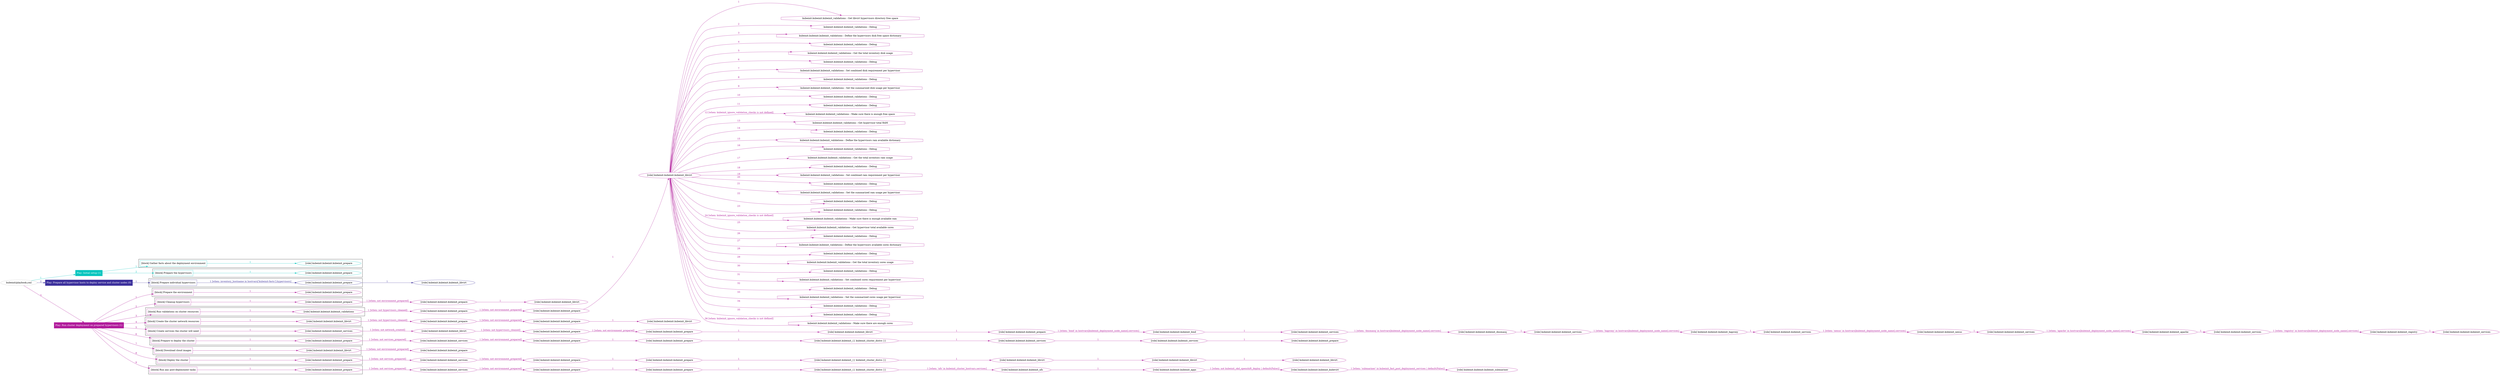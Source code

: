 digraph {
	graph [concentrate=true ordering=in rankdir=LR ratio=fill]
	edge [esep=5 sep=10]
	"kubeinit/playbook.yml" [id=root_node style=dotted]
	play_06c020f3 [label="Play: Initial setup (1)" color="#07c5be" fontcolor="#ffffff" id=play_06c020f3 shape=box style=filled tooltip=localhost]
	"kubeinit/playbook.yml" -> play_06c020f3 [label="1 " color="#07c5be" fontcolor="#07c5be" id=edge_90b6ebd0 labeltooltip="1 " tooltip="1 "]
	subgraph "kubeinit.kubeinit.kubeinit_prepare" {
		role_04732697 [label="[role] kubeinit.kubeinit.kubeinit_prepare" color="#07c5be" id=role_04732697 tooltip="kubeinit.kubeinit.kubeinit_prepare"]
	}
	subgraph "kubeinit.kubeinit.kubeinit_prepare" {
		role_950db029 [label="[role] kubeinit.kubeinit.kubeinit_prepare" color="#07c5be" id=role_950db029 tooltip="kubeinit.kubeinit.kubeinit_prepare"]
	}
	subgraph "Play: Initial setup (1)" {
		play_06c020f3 -> block_7b9c7d94 [label=1 color="#07c5be" fontcolor="#07c5be" id=edge_31d9b16e labeltooltip=1 tooltip=1]
		subgraph cluster_block_7b9c7d94 {
			block_7b9c7d94 [label="[block] Gather facts about the deployment environment" color="#07c5be" id=block_7b9c7d94 labeltooltip="Gather facts about the deployment environment" shape=box tooltip="Gather facts about the deployment environment"]
			block_7b9c7d94 -> role_04732697 [label="1 " color="#07c5be" fontcolor="#07c5be" id=edge_b721f8cb labeltooltip="1 " tooltip="1 "]
		}
		play_06c020f3 -> block_990b89b1 [label=2 color="#07c5be" fontcolor="#07c5be" id=edge_e6e10126 labeltooltip=2 tooltip=2]
		subgraph cluster_block_990b89b1 {
			block_990b89b1 [label="[block] Prepare the hypervisors" color="#07c5be" id=block_990b89b1 labeltooltip="Prepare the hypervisors" shape=box tooltip="Prepare the hypervisors"]
			block_990b89b1 -> role_950db029 [label="1 " color="#07c5be" fontcolor="#07c5be" id=edge_4092007f labeltooltip="1 " tooltip="1 "]
		}
	}
	play_a00afaee [label="Play: Prepare all hypervisor hosts to deploy service and cluster nodes (0)" color="#3c309c" fontcolor="#ffffff" id=play_a00afaee shape=box style=filled tooltip="Play: Prepare all hypervisor hosts to deploy service and cluster nodes (0)"]
	"kubeinit/playbook.yml" -> play_a00afaee [label="2 " color="#3c309c" fontcolor="#3c309c" id=edge_e537ea55 labeltooltip="2 " tooltip="2 "]
	subgraph "kubeinit.kubeinit.kubeinit_libvirt" {
		role_ece82ce7 [label="[role] kubeinit.kubeinit.kubeinit_libvirt" color="#3c309c" id=role_ece82ce7 tooltip="kubeinit.kubeinit.kubeinit_libvirt"]
	}
	subgraph "kubeinit.kubeinit.kubeinit_prepare" {
		role_9fdad8ab [label="[role] kubeinit.kubeinit.kubeinit_prepare" color="#3c309c" id=role_9fdad8ab tooltip="kubeinit.kubeinit.kubeinit_prepare"]
		role_9fdad8ab -> role_ece82ce7 [label="1 " color="#3c309c" fontcolor="#3c309c" id=edge_a54fef7e labeltooltip="1 " tooltip="1 "]
	}
	subgraph "Play: Prepare all hypervisor hosts to deploy service and cluster nodes (0)" {
		play_a00afaee -> block_aae5514d [label=1 color="#3c309c" fontcolor="#3c309c" id=edge_5e631363 labeltooltip=1 tooltip=1]
		subgraph cluster_block_aae5514d {
			block_aae5514d [label="[block] Prepare individual hypervisors" color="#3c309c" id=block_aae5514d labeltooltip="Prepare individual hypervisors" shape=box tooltip="Prepare individual hypervisors"]
			block_aae5514d -> role_9fdad8ab [label="1 [when: inventory_hostname in hostvars['kubeinit-facts'].hypervisors]" color="#3c309c" fontcolor="#3c309c" id=edge_e7f8ed8d labeltooltip="1 [when: inventory_hostname in hostvars['kubeinit-facts'].hypervisors]" tooltip="1 [when: inventory_hostname in hostvars['kubeinit-facts'].hypervisors]"]
		}
	}
	play_139ae1c4 [label="Play: Run cluster deployment on prepared hypervisors (1)" color="#b11b9b" fontcolor="#ffffff" id=play_139ae1c4 shape=box style=filled tooltip=localhost]
	"kubeinit/playbook.yml" -> play_139ae1c4 [label="3 " color="#b11b9b" fontcolor="#b11b9b" id=edge_bd31ec71 labeltooltip="3 " tooltip="3 "]
	subgraph "kubeinit.kubeinit.kubeinit_prepare" {
		role_7b2d2a4a [label="[role] kubeinit.kubeinit.kubeinit_prepare" color="#b11b9b" id=role_7b2d2a4a tooltip="kubeinit.kubeinit.kubeinit_prepare"]
	}
	subgraph "kubeinit.kubeinit.kubeinit_libvirt" {
		role_04319ea6 [label="[role] kubeinit.kubeinit.kubeinit_libvirt" color="#b11b9b" id=role_04319ea6 tooltip="kubeinit.kubeinit.kubeinit_libvirt"]
	}
	subgraph "kubeinit.kubeinit.kubeinit_prepare" {
		role_e0076cd0 [label="[role] kubeinit.kubeinit.kubeinit_prepare" color="#b11b9b" id=role_e0076cd0 tooltip="kubeinit.kubeinit.kubeinit_prepare"]
		role_e0076cd0 -> role_04319ea6 [label="1 " color="#b11b9b" fontcolor="#b11b9b" id=edge_7dbac451 labeltooltip="1 " tooltip="1 "]
	}
	subgraph "kubeinit.kubeinit.kubeinit_prepare" {
		role_f9084184 [label="[role] kubeinit.kubeinit.kubeinit_prepare" color="#b11b9b" id=role_f9084184 tooltip="kubeinit.kubeinit.kubeinit_prepare"]
		role_f9084184 -> role_e0076cd0 [label="1 [when: not environment_prepared]" color="#b11b9b" fontcolor="#b11b9b" id=edge_60c90df3 labeltooltip="1 [when: not environment_prepared]" tooltip="1 [when: not environment_prepared]"]
	}
	subgraph "kubeinit.kubeinit.kubeinit_libvirt" {
		role_b9daeb55 [label="[role] kubeinit.kubeinit.kubeinit_libvirt" color="#b11b9b" id=role_b9daeb55 tooltip="kubeinit.kubeinit.kubeinit_libvirt"]
		task_0f9d2d3e [label="kubeinit.kubeinit.kubeinit_validations : Get libvirt hypervisors directory free space" color="#b11b9b" id=task_0f9d2d3e shape=octagon tooltip="kubeinit.kubeinit.kubeinit_validations : Get libvirt hypervisors directory free space"]
		role_b9daeb55 -> task_0f9d2d3e [label="1 " color="#b11b9b" fontcolor="#b11b9b" id=edge_cfc1e960 labeltooltip="1 " tooltip="1 "]
		task_14a449fb [label="kubeinit.kubeinit.kubeinit_validations : Debug" color="#b11b9b" id=task_14a449fb shape=octagon tooltip="kubeinit.kubeinit.kubeinit_validations : Debug"]
		role_b9daeb55 -> task_14a449fb [label="2 " color="#b11b9b" fontcolor="#b11b9b" id=edge_fa3fb085 labeltooltip="2 " tooltip="2 "]
		task_9303a02a [label="kubeinit.kubeinit.kubeinit_validations : Define the hypervisors disk free space dictionary" color="#b11b9b" id=task_9303a02a shape=octagon tooltip="kubeinit.kubeinit.kubeinit_validations : Define the hypervisors disk free space dictionary"]
		role_b9daeb55 -> task_9303a02a [label="3 " color="#b11b9b" fontcolor="#b11b9b" id=edge_95d93908 labeltooltip="3 " tooltip="3 "]
		task_45a9a91d [label="kubeinit.kubeinit.kubeinit_validations : Debug" color="#b11b9b" id=task_45a9a91d shape=octagon tooltip="kubeinit.kubeinit.kubeinit_validations : Debug"]
		role_b9daeb55 -> task_45a9a91d [label="4 " color="#b11b9b" fontcolor="#b11b9b" id=edge_35178fbc labeltooltip="4 " tooltip="4 "]
		task_c595e7a8 [label="kubeinit.kubeinit.kubeinit_validations : Get the total inventory disk usage" color="#b11b9b" id=task_c595e7a8 shape=octagon tooltip="kubeinit.kubeinit.kubeinit_validations : Get the total inventory disk usage"]
		role_b9daeb55 -> task_c595e7a8 [label="5 " color="#b11b9b" fontcolor="#b11b9b" id=edge_cee23f89 labeltooltip="5 " tooltip="5 "]
		task_47b9ac6a [label="kubeinit.kubeinit.kubeinit_validations : Debug" color="#b11b9b" id=task_47b9ac6a shape=octagon tooltip="kubeinit.kubeinit.kubeinit_validations : Debug"]
		role_b9daeb55 -> task_47b9ac6a [label="6 " color="#b11b9b" fontcolor="#b11b9b" id=edge_419c5aa3 labeltooltip="6 " tooltip="6 "]
		task_fa708999 [label="kubeinit.kubeinit.kubeinit_validations : Set combined disk requirement per hypervisor" color="#b11b9b" id=task_fa708999 shape=octagon tooltip="kubeinit.kubeinit.kubeinit_validations : Set combined disk requirement per hypervisor"]
		role_b9daeb55 -> task_fa708999 [label="7 " color="#b11b9b" fontcolor="#b11b9b" id=edge_034e407b labeltooltip="7 " tooltip="7 "]
		task_c4007af9 [label="kubeinit.kubeinit.kubeinit_validations : Debug" color="#b11b9b" id=task_c4007af9 shape=octagon tooltip="kubeinit.kubeinit.kubeinit_validations : Debug"]
		role_b9daeb55 -> task_c4007af9 [label="8 " color="#b11b9b" fontcolor="#b11b9b" id=edge_b463f296 labeltooltip="8 " tooltip="8 "]
		task_420f182c [label="kubeinit.kubeinit.kubeinit_validations : Set the summarized disk usage per hypervisor" color="#b11b9b" id=task_420f182c shape=octagon tooltip="kubeinit.kubeinit.kubeinit_validations : Set the summarized disk usage per hypervisor"]
		role_b9daeb55 -> task_420f182c [label="9 " color="#b11b9b" fontcolor="#b11b9b" id=edge_898b1507 labeltooltip="9 " tooltip="9 "]
		task_5dd26e1b [label="kubeinit.kubeinit.kubeinit_validations : Debug" color="#b11b9b" id=task_5dd26e1b shape=octagon tooltip="kubeinit.kubeinit.kubeinit_validations : Debug"]
		role_b9daeb55 -> task_5dd26e1b [label="10 " color="#b11b9b" fontcolor="#b11b9b" id=edge_c3ac50d7 labeltooltip="10 " tooltip="10 "]
		task_e556afe9 [label="kubeinit.kubeinit.kubeinit_validations : Debug" color="#b11b9b" id=task_e556afe9 shape=octagon tooltip="kubeinit.kubeinit.kubeinit_validations : Debug"]
		role_b9daeb55 -> task_e556afe9 [label="11 " color="#b11b9b" fontcolor="#b11b9b" id=edge_337c8ef9 labeltooltip="11 " tooltip="11 "]
		task_a1f006d6 [label="kubeinit.kubeinit.kubeinit_validations : Make sure there is enough free space" color="#b11b9b" id=task_a1f006d6 shape=octagon tooltip="kubeinit.kubeinit.kubeinit_validations : Make sure there is enough free space"]
		role_b9daeb55 -> task_a1f006d6 [label="12 [when: kubeinit_ignore_validation_checks is not defined]" color="#b11b9b" fontcolor="#b11b9b" id=edge_119f7e8f labeltooltip="12 [when: kubeinit_ignore_validation_checks is not defined]" tooltip="12 [when: kubeinit_ignore_validation_checks is not defined]"]
		task_892abba4 [label="kubeinit.kubeinit.kubeinit_validations : Get hypervisor total RAM" color="#b11b9b" id=task_892abba4 shape=octagon tooltip="kubeinit.kubeinit.kubeinit_validations : Get hypervisor total RAM"]
		role_b9daeb55 -> task_892abba4 [label="13 " color="#b11b9b" fontcolor="#b11b9b" id=edge_747cd5b5 labeltooltip="13 " tooltip="13 "]
		task_7f2dd6b8 [label="kubeinit.kubeinit.kubeinit_validations : Debug" color="#b11b9b" id=task_7f2dd6b8 shape=octagon tooltip="kubeinit.kubeinit.kubeinit_validations : Debug"]
		role_b9daeb55 -> task_7f2dd6b8 [label="14 " color="#b11b9b" fontcolor="#b11b9b" id=edge_536fe709 labeltooltip="14 " tooltip="14 "]
		task_179d1c53 [label="kubeinit.kubeinit.kubeinit_validations : Define the hypervisors ram available dictionary" color="#b11b9b" id=task_179d1c53 shape=octagon tooltip="kubeinit.kubeinit.kubeinit_validations : Define the hypervisors ram available dictionary"]
		role_b9daeb55 -> task_179d1c53 [label="15 " color="#b11b9b" fontcolor="#b11b9b" id=edge_8247e11b labeltooltip="15 " tooltip="15 "]
		task_153143bf [label="kubeinit.kubeinit.kubeinit_validations : Debug" color="#b11b9b" id=task_153143bf shape=octagon tooltip="kubeinit.kubeinit.kubeinit_validations : Debug"]
		role_b9daeb55 -> task_153143bf [label="16 " color="#b11b9b" fontcolor="#b11b9b" id=edge_7b53871d labeltooltip="16 " tooltip="16 "]
		task_2ea3f1c0 [label="kubeinit.kubeinit.kubeinit_validations : Get the total inventory ram usage" color="#b11b9b" id=task_2ea3f1c0 shape=octagon tooltip="kubeinit.kubeinit.kubeinit_validations : Get the total inventory ram usage"]
		role_b9daeb55 -> task_2ea3f1c0 [label="17 " color="#b11b9b" fontcolor="#b11b9b" id=edge_6c12b602 labeltooltip="17 " tooltip="17 "]
		task_606b5a71 [label="kubeinit.kubeinit.kubeinit_validations : Debug" color="#b11b9b" id=task_606b5a71 shape=octagon tooltip="kubeinit.kubeinit.kubeinit_validations : Debug"]
		role_b9daeb55 -> task_606b5a71 [label="18 " color="#b11b9b" fontcolor="#b11b9b" id=edge_28a8c87b labeltooltip="18 " tooltip="18 "]
		task_b5d4c0b7 [label="kubeinit.kubeinit.kubeinit_validations : Set combined ram requirement per hypervisor" color="#b11b9b" id=task_b5d4c0b7 shape=octagon tooltip="kubeinit.kubeinit.kubeinit_validations : Set combined ram requirement per hypervisor"]
		role_b9daeb55 -> task_b5d4c0b7 [label="19 " color="#b11b9b" fontcolor="#b11b9b" id=edge_04592e80 labeltooltip="19 " tooltip="19 "]
		task_0f3575a9 [label="kubeinit.kubeinit.kubeinit_validations : Debug" color="#b11b9b" id=task_0f3575a9 shape=octagon tooltip="kubeinit.kubeinit.kubeinit_validations : Debug"]
		role_b9daeb55 -> task_0f3575a9 [label="20 " color="#b11b9b" fontcolor="#b11b9b" id=edge_8f52e0ac labeltooltip="20 " tooltip="20 "]
		task_50a80820 [label="kubeinit.kubeinit.kubeinit_validations : Set the summarized ram usage per hypervisor" color="#b11b9b" id=task_50a80820 shape=octagon tooltip="kubeinit.kubeinit.kubeinit_validations : Set the summarized ram usage per hypervisor"]
		role_b9daeb55 -> task_50a80820 [label="21 " color="#b11b9b" fontcolor="#b11b9b" id=edge_f860dbcb labeltooltip="21 " tooltip="21 "]
		task_20729c8f [label="kubeinit.kubeinit.kubeinit_validations : Debug" color="#b11b9b" id=task_20729c8f shape=octagon tooltip="kubeinit.kubeinit.kubeinit_validations : Debug"]
		role_b9daeb55 -> task_20729c8f [label="22 " color="#b11b9b" fontcolor="#b11b9b" id=edge_c28a1d5c labeltooltip="22 " tooltip="22 "]
		task_36386bc8 [label="kubeinit.kubeinit.kubeinit_validations : Debug" color="#b11b9b" id=task_36386bc8 shape=octagon tooltip="kubeinit.kubeinit.kubeinit_validations : Debug"]
		role_b9daeb55 -> task_36386bc8 [label="23 " color="#b11b9b" fontcolor="#b11b9b" id=edge_11acb63f labeltooltip="23 " tooltip="23 "]
		task_24b963de [label="kubeinit.kubeinit.kubeinit_validations : Make sure there is enough available ram" color="#b11b9b" id=task_24b963de shape=octagon tooltip="kubeinit.kubeinit.kubeinit_validations : Make sure there is enough available ram"]
		role_b9daeb55 -> task_24b963de [label="24 [when: kubeinit_ignore_validation_checks is not defined]" color="#b11b9b" fontcolor="#b11b9b" id=edge_4ded9d8a labeltooltip="24 [when: kubeinit_ignore_validation_checks is not defined]" tooltip="24 [when: kubeinit_ignore_validation_checks is not defined]"]
		task_323154e0 [label="kubeinit.kubeinit.kubeinit_validations : Get hypervisor total available cores" color="#b11b9b" id=task_323154e0 shape=octagon tooltip="kubeinit.kubeinit.kubeinit_validations : Get hypervisor total available cores"]
		role_b9daeb55 -> task_323154e0 [label="25 " color="#b11b9b" fontcolor="#b11b9b" id=edge_020d1dc7 labeltooltip="25 " tooltip="25 "]
		task_db817f23 [label="kubeinit.kubeinit.kubeinit_validations : Debug" color="#b11b9b" id=task_db817f23 shape=octagon tooltip="kubeinit.kubeinit.kubeinit_validations : Debug"]
		role_b9daeb55 -> task_db817f23 [label="26 " color="#b11b9b" fontcolor="#b11b9b" id=edge_b0b3e106 labeltooltip="26 " tooltip="26 "]
		task_4462cdaa [label="kubeinit.kubeinit.kubeinit_validations : Define the hypervisors available cores dictionary" color="#b11b9b" id=task_4462cdaa shape=octagon tooltip="kubeinit.kubeinit.kubeinit_validations : Define the hypervisors available cores dictionary"]
		role_b9daeb55 -> task_4462cdaa [label="27 " color="#b11b9b" fontcolor="#b11b9b" id=edge_a72326b3 labeltooltip="27 " tooltip="27 "]
		task_d92198f3 [label="kubeinit.kubeinit.kubeinit_validations : Debug" color="#b11b9b" id=task_d92198f3 shape=octagon tooltip="kubeinit.kubeinit.kubeinit_validations : Debug"]
		role_b9daeb55 -> task_d92198f3 [label="28 " color="#b11b9b" fontcolor="#b11b9b" id=edge_05009c33 labeltooltip="28 " tooltip="28 "]
		task_234a231e [label="kubeinit.kubeinit.kubeinit_validations : Get the total inventory cores usage" color="#b11b9b" id=task_234a231e shape=octagon tooltip="kubeinit.kubeinit.kubeinit_validations : Get the total inventory cores usage"]
		role_b9daeb55 -> task_234a231e [label="29 " color="#b11b9b" fontcolor="#b11b9b" id=edge_b254bf52 labeltooltip="29 " tooltip="29 "]
		task_72700fb6 [label="kubeinit.kubeinit.kubeinit_validations : Debug" color="#b11b9b" id=task_72700fb6 shape=octagon tooltip="kubeinit.kubeinit.kubeinit_validations : Debug"]
		role_b9daeb55 -> task_72700fb6 [label="30 " color="#b11b9b" fontcolor="#b11b9b" id=edge_01ae0697 labeltooltip="30 " tooltip="30 "]
		task_b55a4747 [label="kubeinit.kubeinit.kubeinit_validations : Set combined cores requirement per hypervisor" color="#b11b9b" id=task_b55a4747 shape=octagon tooltip="kubeinit.kubeinit.kubeinit_validations : Set combined cores requirement per hypervisor"]
		role_b9daeb55 -> task_b55a4747 [label="31 " color="#b11b9b" fontcolor="#b11b9b" id=edge_6149520b labeltooltip="31 " tooltip="31 "]
		task_2aa70ee1 [label="kubeinit.kubeinit.kubeinit_validations : Debug" color="#b11b9b" id=task_2aa70ee1 shape=octagon tooltip="kubeinit.kubeinit.kubeinit_validations : Debug"]
		role_b9daeb55 -> task_2aa70ee1 [label="32 " color="#b11b9b" fontcolor="#b11b9b" id=edge_fe3cce11 labeltooltip="32 " tooltip="32 "]
		task_6ed4a755 [label="kubeinit.kubeinit.kubeinit_validations : Set the summarized cores usage per hypervisor" color="#b11b9b" id=task_6ed4a755 shape=octagon tooltip="kubeinit.kubeinit.kubeinit_validations : Set the summarized cores usage per hypervisor"]
		role_b9daeb55 -> task_6ed4a755 [label="33 " color="#b11b9b" fontcolor="#b11b9b" id=edge_12fa2f36 labeltooltip="33 " tooltip="33 "]
		task_417b76e9 [label="kubeinit.kubeinit.kubeinit_validations : Debug" color="#b11b9b" id=task_417b76e9 shape=octagon tooltip="kubeinit.kubeinit.kubeinit_validations : Debug"]
		role_b9daeb55 -> task_417b76e9 [label="34 " color="#b11b9b" fontcolor="#b11b9b" id=edge_a35305c3 labeltooltip="34 " tooltip="34 "]
		task_88d08106 [label="kubeinit.kubeinit.kubeinit_validations : Debug" color="#b11b9b" id=task_88d08106 shape=octagon tooltip="kubeinit.kubeinit.kubeinit_validations : Debug"]
		role_b9daeb55 -> task_88d08106 [label="35 " color="#b11b9b" fontcolor="#b11b9b" id=edge_d884962b labeltooltip="35 " tooltip="35 "]
		task_7901dabc [label="kubeinit.kubeinit.kubeinit_validations : Make sure there are enough cores" color="#b11b9b" id=task_7901dabc shape=octagon tooltip="kubeinit.kubeinit.kubeinit_validations : Make sure there are enough cores"]
		role_b9daeb55 -> task_7901dabc [label="36 [when: kubeinit_ignore_validation_checks is not defined]" color="#b11b9b" fontcolor="#b11b9b" id=edge_2b7858d1 labeltooltip="36 [when: kubeinit_ignore_validation_checks is not defined]" tooltip="36 [when: kubeinit_ignore_validation_checks is not defined]"]
	}
	subgraph "kubeinit.kubeinit.kubeinit_prepare" {
		role_c57fbc57 [label="[role] kubeinit.kubeinit.kubeinit_prepare" color="#b11b9b" id=role_c57fbc57 tooltip="kubeinit.kubeinit.kubeinit_prepare"]
		role_c57fbc57 -> role_b9daeb55 [label="1 " color="#b11b9b" fontcolor="#b11b9b" id=edge_b6e16d2f labeltooltip="1 " tooltip="1 "]
	}
	subgraph "kubeinit.kubeinit.kubeinit_prepare" {
		role_da6b9eb1 [label="[role] kubeinit.kubeinit.kubeinit_prepare" color="#b11b9b" id=role_da6b9eb1 tooltip="kubeinit.kubeinit.kubeinit_prepare"]
		role_da6b9eb1 -> role_c57fbc57 [label="1 [when: not environment_prepared]" color="#b11b9b" fontcolor="#b11b9b" id=edge_3278be09 labeltooltip="1 [when: not environment_prepared]" tooltip="1 [when: not environment_prepared]"]
	}
	subgraph "kubeinit.kubeinit.kubeinit_validations" {
		role_369ae45c [label="[role] kubeinit.kubeinit.kubeinit_validations" color="#b11b9b" id=role_369ae45c tooltip="kubeinit.kubeinit.kubeinit_validations"]
		role_369ae45c -> role_da6b9eb1 [label="1 [when: not hypervisors_cleaned]" color="#b11b9b" fontcolor="#b11b9b" id=edge_2c4ed258 labeltooltip="1 [when: not hypervisors_cleaned]" tooltip="1 [when: not hypervisors_cleaned]"]
	}
	subgraph "kubeinit.kubeinit.kubeinit_libvirt" {
		role_0192e9e1 [label="[role] kubeinit.kubeinit.kubeinit_libvirt" color="#b11b9b" id=role_0192e9e1 tooltip="kubeinit.kubeinit.kubeinit_libvirt"]
	}
	subgraph "kubeinit.kubeinit.kubeinit_prepare" {
		role_ceed4566 [label="[role] kubeinit.kubeinit.kubeinit_prepare" color="#b11b9b" id=role_ceed4566 tooltip="kubeinit.kubeinit.kubeinit_prepare"]
		role_ceed4566 -> role_0192e9e1 [label="1 " color="#b11b9b" fontcolor="#b11b9b" id=edge_63cb90b3 labeltooltip="1 " tooltip="1 "]
	}
	subgraph "kubeinit.kubeinit.kubeinit_prepare" {
		role_915182d5 [label="[role] kubeinit.kubeinit.kubeinit_prepare" color="#b11b9b" id=role_915182d5 tooltip="kubeinit.kubeinit.kubeinit_prepare"]
		role_915182d5 -> role_ceed4566 [label="1 [when: not environment_prepared]" color="#b11b9b" fontcolor="#b11b9b" id=edge_877e8f00 labeltooltip="1 [when: not environment_prepared]" tooltip="1 [when: not environment_prepared]"]
	}
	subgraph "kubeinit.kubeinit.kubeinit_libvirt" {
		role_d5d06867 [label="[role] kubeinit.kubeinit.kubeinit_libvirt" color="#b11b9b" id=role_d5d06867 tooltip="kubeinit.kubeinit.kubeinit_libvirt"]
		role_d5d06867 -> role_915182d5 [label="1 [when: not hypervisors_cleaned]" color="#b11b9b" fontcolor="#b11b9b" id=edge_065f0533 labeltooltip="1 [when: not hypervisors_cleaned]" tooltip="1 [when: not hypervisors_cleaned]"]
	}
	subgraph "kubeinit.kubeinit.kubeinit_services" {
		role_bfc03cc8 [label="[role] kubeinit.kubeinit.kubeinit_services" color="#b11b9b" id=role_bfc03cc8 tooltip="kubeinit.kubeinit.kubeinit_services"]
	}
	subgraph "kubeinit.kubeinit.kubeinit_registry" {
		role_6fc9e2d7 [label="[role] kubeinit.kubeinit.kubeinit_registry" color="#b11b9b" id=role_6fc9e2d7 tooltip="kubeinit.kubeinit.kubeinit_registry"]
		role_6fc9e2d7 -> role_bfc03cc8 [label="1 " color="#b11b9b" fontcolor="#b11b9b" id=edge_6234215b labeltooltip="1 " tooltip="1 "]
	}
	subgraph "kubeinit.kubeinit.kubeinit_services" {
		role_8f33f056 [label="[role] kubeinit.kubeinit.kubeinit_services" color="#b11b9b" id=role_8f33f056 tooltip="kubeinit.kubeinit.kubeinit_services"]
		role_8f33f056 -> role_6fc9e2d7 [label="1 [when: 'registry' in hostvars[kubeinit_deployment_node_name].services]" color="#b11b9b" fontcolor="#b11b9b" id=edge_c273a9c8 labeltooltip="1 [when: 'registry' in hostvars[kubeinit_deployment_node_name].services]" tooltip="1 [when: 'registry' in hostvars[kubeinit_deployment_node_name].services]"]
	}
	subgraph "kubeinit.kubeinit.kubeinit_apache" {
		role_56512514 [label="[role] kubeinit.kubeinit.kubeinit_apache" color="#b11b9b" id=role_56512514 tooltip="kubeinit.kubeinit.kubeinit_apache"]
		role_56512514 -> role_8f33f056 [label="1 " color="#b11b9b" fontcolor="#b11b9b" id=edge_02dd76e6 labeltooltip="1 " tooltip="1 "]
	}
	subgraph "kubeinit.kubeinit.kubeinit_services" {
		role_c9708d80 [label="[role] kubeinit.kubeinit.kubeinit_services" color="#b11b9b" id=role_c9708d80 tooltip="kubeinit.kubeinit.kubeinit_services"]
		role_c9708d80 -> role_56512514 [label="1 [when: 'apache' in hostvars[kubeinit_deployment_node_name].services]" color="#b11b9b" fontcolor="#b11b9b" id=edge_86464c73 labeltooltip="1 [when: 'apache' in hostvars[kubeinit_deployment_node_name].services]" tooltip="1 [when: 'apache' in hostvars[kubeinit_deployment_node_name].services]"]
	}
	subgraph "kubeinit.kubeinit.kubeinit_nexus" {
		role_d73c3d26 [label="[role] kubeinit.kubeinit.kubeinit_nexus" color="#b11b9b" id=role_d73c3d26 tooltip="kubeinit.kubeinit.kubeinit_nexus"]
		role_d73c3d26 -> role_c9708d80 [label="1 " color="#b11b9b" fontcolor="#b11b9b" id=edge_4c74948f labeltooltip="1 " tooltip="1 "]
	}
	subgraph "kubeinit.kubeinit.kubeinit_services" {
		role_7a36fb22 [label="[role] kubeinit.kubeinit.kubeinit_services" color="#b11b9b" id=role_7a36fb22 tooltip="kubeinit.kubeinit.kubeinit_services"]
		role_7a36fb22 -> role_d73c3d26 [label="1 [when: 'nexus' in hostvars[kubeinit_deployment_node_name].services]" color="#b11b9b" fontcolor="#b11b9b" id=edge_6e438c66 labeltooltip="1 [when: 'nexus' in hostvars[kubeinit_deployment_node_name].services]" tooltip="1 [when: 'nexus' in hostvars[kubeinit_deployment_node_name].services]"]
	}
	subgraph "kubeinit.kubeinit.kubeinit_haproxy" {
		role_1c44f171 [label="[role] kubeinit.kubeinit.kubeinit_haproxy" color="#b11b9b" id=role_1c44f171 tooltip="kubeinit.kubeinit.kubeinit_haproxy"]
		role_1c44f171 -> role_7a36fb22 [label="1 " color="#b11b9b" fontcolor="#b11b9b" id=edge_c1bfb586 labeltooltip="1 " tooltip="1 "]
	}
	subgraph "kubeinit.kubeinit.kubeinit_services" {
		role_b0ad0d83 [label="[role] kubeinit.kubeinit.kubeinit_services" color="#b11b9b" id=role_b0ad0d83 tooltip="kubeinit.kubeinit.kubeinit_services"]
		role_b0ad0d83 -> role_1c44f171 [label="1 [when: 'haproxy' in hostvars[kubeinit_deployment_node_name].services]" color="#b11b9b" fontcolor="#b11b9b" id=edge_964c023e labeltooltip="1 [when: 'haproxy' in hostvars[kubeinit_deployment_node_name].services]" tooltip="1 [when: 'haproxy' in hostvars[kubeinit_deployment_node_name].services]"]
	}
	subgraph "kubeinit.kubeinit.kubeinit_dnsmasq" {
		role_348416d5 [label="[role] kubeinit.kubeinit.kubeinit_dnsmasq" color="#b11b9b" id=role_348416d5 tooltip="kubeinit.kubeinit.kubeinit_dnsmasq"]
		role_348416d5 -> role_b0ad0d83 [label="1 " color="#b11b9b" fontcolor="#b11b9b" id=edge_eb8d253e labeltooltip="1 " tooltip="1 "]
	}
	subgraph "kubeinit.kubeinit.kubeinit_services" {
		role_4921cb53 [label="[role] kubeinit.kubeinit.kubeinit_services" color="#b11b9b" id=role_4921cb53 tooltip="kubeinit.kubeinit.kubeinit_services"]
		role_4921cb53 -> role_348416d5 [label="1 [when: 'dnsmasq' in hostvars[kubeinit_deployment_node_name].services]" color="#b11b9b" fontcolor="#b11b9b" id=edge_ca14cb74 labeltooltip="1 [when: 'dnsmasq' in hostvars[kubeinit_deployment_node_name].services]" tooltip="1 [when: 'dnsmasq' in hostvars[kubeinit_deployment_node_name].services]"]
	}
	subgraph "kubeinit.kubeinit.kubeinit_bind" {
		role_aefe6f91 [label="[role] kubeinit.kubeinit.kubeinit_bind" color="#b11b9b" id=role_aefe6f91 tooltip="kubeinit.kubeinit.kubeinit_bind"]
		role_aefe6f91 -> role_4921cb53 [label="1 " color="#b11b9b" fontcolor="#b11b9b" id=edge_427b85c5 labeltooltip="1 " tooltip="1 "]
	}
	subgraph "kubeinit.kubeinit.kubeinit_prepare" {
		role_e9c1673a [label="[role] kubeinit.kubeinit.kubeinit_prepare" color="#b11b9b" id=role_e9c1673a tooltip="kubeinit.kubeinit.kubeinit_prepare"]
		role_e9c1673a -> role_aefe6f91 [label="1 [when: 'bind' in hostvars[kubeinit_deployment_node_name].services]" color="#b11b9b" fontcolor="#b11b9b" id=edge_f0aa78f0 labeltooltip="1 [when: 'bind' in hostvars[kubeinit_deployment_node_name].services]" tooltip="1 [when: 'bind' in hostvars[kubeinit_deployment_node_name].services]"]
	}
	subgraph "kubeinit.kubeinit.kubeinit_libvirt" {
		role_57675c7e [label="[role] kubeinit.kubeinit.kubeinit_libvirt" color="#b11b9b" id=role_57675c7e tooltip="kubeinit.kubeinit.kubeinit_libvirt"]
		role_57675c7e -> role_e9c1673a [label="1 " color="#b11b9b" fontcolor="#b11b9b" id=edge_6c4409a7 labeltooltip="1 " tooltip="1 "]
	}
	subgraph "kubeinit.kubeinit.kubeinit_prepare" {
		role_bf2bf163 [label="[role] kubeinit.kubeinit.kubeinit_prepare" color="#b11b9b" id=role_bf2bf163 tooltip="kubeinit.kubeinit.kubeinit_prepare"]
		role_bf2bf163 -> role_57675c7e [label="1 " color="#b11b9b" fontcolor="#b11b9b" id=edge_971e6b6e labeltooltip="1 " tooltip="1 "]
	}
	subgraph "kubeinit.kubeinit.kubeinit_prepare" {
		role_6c13fd16 [label="[role] kubeinit.kubeinit.kubeinit_prepare" color="#b11b9b" id=role_6c13fd16 tooltip="kubeinit.kubeinit.kubeinit_prepare"]
		role_6c13fd16 -> role_bf2bf163 [label="1 [when: not environment_prepared]" color="#b11b9b" fontcolor="#b11b9b" id=edge_c3b9a585 labeltooltip="1 [when: not environment_prepared]" tooltip="1 [when: not environment_prepared]"]
	}
	subgraph "kubeinit.kubeinit.kubeinit_libvirt" {
		role_de257339 [label="[role] kubeinit.kubeinit.kubeinit_libvirt" color="#b11b9b" id=role_de257339 tooltip="kubeinit.kubeinit.kubeinit_libvirt"]
		role_de257339 -> role_6c13fd16 [label="1 [when: not hypervisors_cleaned]" color="#b11b9b" fontcolor="#b11b9b" id=edge_6a926686 labeltooltip="1 [when: not hypervisors_cleaned]" tooltip="1 [when: not hypervisors_cleaned]"]
	}
	subgraph "kubeinit.kubeinit.kubeinit_services" {
		role_16c9fba0 [label="[role] kubeinit.kubeinit.kubeinit_services" color="#b11b9b" id=role_16c9fba0 tooltip="kubeinit.kubeinit.kubeinit_services"]
		role_16c9fba0 -> role_de257339 [label="1 [when: not network_created]" color="#b11b9b" fontcolor="#b11b9b" id=edge_601a0275 labeltooltip="1 [when: not network_created]" tooltip="1 [when: not network_created]"]
	}
	subgraph "kubeinit.kubeinit.kubeinit_prepare" {
		role_2736cb08 [label="[role] kubeinit.kubeinit.kubeinit_prepare" color="#b11b9b" id=role_2736cb08 tooltip="kubeinit.kubeinit.kubeinit_prepare"]
	}
	subgraph "kubeinit.kubeinit.kubeinit_services" {
		role_404b0a22 [label="[role] kubeinit.kubeinit.kubeinit_services" color="#b11b9b" id=role_404b0a22 tooltip="kubeinit.kubeinit.kubeinit_services"]
		role_404b0a22 -> role_2736cb08 [label="1 " color="#b11b9b" fontcolor="#b11b9b" id=edge_719c02be labeltooltip="1 " tooltip="1 "]
	}
	subgraph "kubeinit.kubeinit.kubeinit_services" {
		role_576eb668 [label="[role] kubeinit.kubeinit.kubeinit_services" color="#b11b9b" id=role_576eb668 tooltip="kubeinit.kubeinit.kubeinit_services"]
		role_576eb668 -> role_404b0a22 [label="1 " color="#b11b9b" fontcolor="#b11b9b" id=edge_9212e182 labeltooltip="1 " tooltip="1 "]
	}
	subgraph "kubeinit.kubeinit.kubeinit_{{ kubeinit_cluster_distro }}" {
		role_e3b3cca0 [label="[role] kubeinit.kubeinit.kubeinit_{{ kubeinit_cluster_distro }}" color="#b11b9b" id=role_e3b3cca0 tooltip="kubeinit.kubeinit.kubeinit_{{ kubeinit_cluster_distro }}"]
		role_e3b3cca0 -> role_576eb668 [label="1 " color="#b11b9b" fontcolor="#b11b9b" id=edge_a225ea38 labeltooltip="1 " tooltip="1 "]
	}
	subgraph "kubeinit.kubeinit.kubeinit_prepare" {
		role_c53458f4 [label="[role] kubeinit.kubeinit.kubeinit_prepare" color="#b11b9b" id=role_c53458f4 tooltip="kubeinit.kubeinit.kubeinit_prepare"]
		role_c53458f4 -> role_e3b3cca0 [label="1 " color="#b11b9b" fontcolor="#b11b9b" id=edge_ea23204b labeltooltip="1 " tooltip="1 "]
	}
	subgraph "kubeinit.kubeinit.kubeinit_prepare" {
		role_c15ef4fb [label="[role] kubeinit.kubeinit.kubeinit_prepare" color="#b11b9b" id=role_c15ef4fb tooltip="kubeinit.kubeinit.kubeinit_prepare"]
		role_c15ef4fb -> role_c53458f4 [label="1 " color="#b11b9b" fontcolor="#b11b9b" id=edge_eb591085 labeltooltip="1 " tooltip="1 "]
	}
	subgraph "kubeinit.kubeinit.kubeinit_services" {
		role_8fb66007 [label="[role] kubeinit.kubeinit.kubeinit_services" color="#b11b9b" id=role_8fb66007 tooltip="kubeinit.kubeinit.kubeinit_services"]
		role_8fb66007 -> role_c15ef4fb [label="1 [when: not environment_prepared]" color="#b11b9b" fontcolor="#b11b9b" id=edge_1a2e3541 labeltooltip="1 [when: not environment_prepared]" tooltip="1 [when: not environment_prepared]"]
	}
	subgraph "kubeinit.kubeinit.kubeinit_prepare" {
		role_a8b1ef95 [label="[role] kubeinit.kubeinit.kubeinit_prepare" color="#b11b9b" id=role_a8b1ef95 tooltip="kubeinit.kubeinit.kubeinit_prepare"]
		role_a8b1ef95 -> role_8fb66007 [label="1 [when: not services_prepared]" color="#b11b9b" fontcolor="#b11b9b" id=edge_b4128aa6 labeltooltip="1 [when: not services_prepared]" tooltip="1 [when: not services_prepared]"]
	}
	subgraph "kubeinit.kubeinit.kubeinit_prepare" {
		role_971b2195 [label="[role] kubeinit.kubeinit.kubeinit_prepare" color="#b11b9b" id=role_971b2195 tooltip="kubeinit.kubeinit.kubeinit_prepare"]
	}
	subgraph "kubeinit.kubeinit.kubeinit_libvirt" {
		role_f794ce29 [label="[role] kubeinit.kubeinit.kubeinit_libvirt" color="#b11b9b" id=role_f794ce29 tooltip="kubeinit.kubeinit.kubeinit_libvirt"]
		role_f794ce29 -> role_971b2195 [label="1 [when: not environment_prepared]" color="#b11b9b" fontcolor="#b11b9b" id=edge_8a7eea68 labeltooltip="1 [when: not environment_prepared]" tooltip="1 [when: not environment_prepared]"]
	}
	subgraph "kubeinit.kubeinit.kubeinit_libvirt" {
		role_2d0ce769 [label="[role] kubeinit.kubeinit.kubeinit_libvirt" color="#b11b9b" id=role_2d0ce769 tooltip="kubeinit.kubeinit.kubeinit_libvirt"]
	}
	subgraph "kubeinit.kubeinit.kubeinit_libvirt" {
		role_f4c5a4e7 [label="[role] kubeinit.kubeinit.kubeinit_libvirt" color="#b11b9b" id=role_f4c5a4e7 tooltip="kubeinit.kubeinit.kubeinit_libvirt"]
		role_f4c5a4e7 -> role_2d0ce769 [label="1 " color="#b11b9b" fontcolor="#b11b9b" id=edge_f670a7ff labeltooltip="1 " tooltip="1 "]
	}
	subgraph "kubeinit.kubeinit.kubeinit_libvirt" {
		role_84fa292f [label="[role] kubeinit.kubeinit.kubeinit_libvirt" color="#b11b9b" id=role_84fa292f tooltip="kubeinit.kubeinit.kubeinit_libvirt"]
		role_84fa292f -> role_f4c5a4e7 [label="1 " color="#b11b9b" fontcolor="#b11b9b" id=edge_f82d27d3 labeltooltip="1 " tooltip="1 "]
	}
	subgraph "kubeinit.kubeinit.kubeinit_{{ kubeinit_cluster_distro }}" {
		role_c0ad176d [label="[role] kubeinit.kubeinit.kubeinit_{{ kubeinit_cluster_distro }}" color="#b11b9b" id=role_c0ad176d tooltip="kubeinit.kubeinit.kubeinit_{{ kubeinit_cluster_distro }}"]
		role_c0ad176d -> role_84fa292f [label="1 " color="#b11b9b" fontcolor="#b11b9b" id=edge_1399ce50 labeltooltip="1 " tooltip="1 "]
	}
	subgraph "kubeinit.kubeinit.kubeinit_prepare" {
		role_0d557f16 [label="[role] kubeinit.kubeinit.kubeinit_prepare" color="#b11b9b" id=role_0d557f16 tooltip="kubeinit.kubeinit.kubeinit_prepare"]
		role_0d557f16 -> role_c0ad176d [label="1 " color="#b11b9b" fontcolor="#b11b9b" id=edge_77b7e90e labeltooltip="1 " tooltip="1 "]
	}
	subgraph "kubeinit.kubeinit.kubeinit_prepare" {
		role_5473b48f [label="[role] kubeinit.kubeinit.kubeinit_prepare" color="#b11b9b" id=role_5473b48f tooltip="kubeinit.kubeinit.kubeinit_prepare"]
		role_5473b48f -> role_0d557f16 [label="1 " color="#b11b9b" fontcolor="#b11b9b" id=edge_361b8d92 labeltooltip="1 " tooltip="1 "]
	}
	subgraph "kubeinit.kubeinit.kubeinit_services" {
		role_6f591807 [label="[role] kubeinit.kubeinit.kubeinit_services" color="#b11b9b" id=role_6f591807 tooltip="kubeinit.kubeinit.kubeinit_services"]
		role_6f591807 -> role_5473b48f [label="1 [when: not environment_prepared]" color="#b11b9b" fontcolor="#b11b9b" id=edge_7fc37763 labeltooltip="1 [when: not environment_prepared]" tooltip="1 [when: not environment_prepared]"]
	}
	subgraph "kubeinit.kubeinit.kubeinit_prepare" {
		role_a57d7eb3 [label="[role] kubeinit.kubeinit.kubeinit_prepare" color="#b11b9b" id=role_a57d7eb3 tooltip="kubeinit.kubeinit.kubeinit_prepare"]
		role_a57d7eb3 -> role_6f591807 [label="1 [when: not services_prepared]" color="#b11b9b" fontcolor="#b11b9b" id=edge_438846c3 labeltooltip="1 [when: not services_prepared]" tooltip="1 [when: not services_prepared]"]
	}
	subgraph "kubeinit.kubeinit.kubeinit_submariner" {
		role_ba8cd547 [label="[role] kubeinit.kubeinit.kubeinit_submariner" color="#b11b9b" id=role_ba8cd547 tooltip="kubeinit.kubeinit.kubeinit_submariner"]
	}
	subgraph "kubeinit.kubeinit.kubeinit_kubevirt" {
		role_f3cbed9a [label="[role] kubeinit.kubeinit.kubeinit_kubevirt" color="#b11b9b" id=role_f3cbed9a tooltip="kubeinit.kubeinit.kubeinit_kubevirt"]
		role_f3cbed9a -> role_ba8cd547 [label="1 [when: 'submariner' in kubeinit_fact_post_deployment_services | default(False)]" color="#b11b9b" fontcolor="#b11b9b" id=edge_06801fbf labeltooltip="1 [when: 'submariner' in kubeinit_fact_post_deployment_services | default(False)]" tooltip="1 [when: 'submariner' in kubeinit_fact_post_deployment_services | default(False)]"]
	}
	subgraph "kubeinit.kubeinit.kubeinit_apps" {
		role_cb1971b2 [label="[role] kubeinit.kubeinit.kubeinit_apps" color="#b11b9b" id=role_cb1971b2 tooltip="kubeinit.kubeinit.kubeinit_apps"]
		role_cb1971b2 -> role_f3cbed9a [label="1 [when: not kubeinit_okd_openshift_deploy | default(False)]" color="#b11b9b" fontcolor="#b11b9b" id=edge_7da19e1e labeltooltip="1 [when: not kubeinit_okd_openshift_deploy | default(False)]" tooltip="1 [when: not kubeinit_okd_openshift_deploy | default(False)]"]
	}
	subgraph "kubeinit.kubeinit.kubeinit_nfs" {
		role_b4eba264 [label="[role] kubeinit.kubeinit.kubeinit_nfs" color="#b11b9b" id=role_b4eba264 tooltip="kubeinit.kubeinit.kubeinit_nfs"]
		role_b4eba264 -> role_cb1971b2 [label="1 " color="#b11b9b" fontcolor="#b11b9b" id=edge_1a552865 labeltooltip="1 " tooltip="1 "]
	}
	subgraph "kubeinit.kubeinit.kubeinit_{{ kubeinit_cluster_distro }}" {
		role_3cd8f46f [label="[role] kubeinit.kubeinit.kubeinit_{{ kubeinit_cluster_distro }}" color="#b11b9b" id=role_3cd8f46f tooltip="kubeinit.kubeinit.kubeinit_{{ kubeinit_cluster_distro }}"]
		role_3cd8f46f -> role_b4eba264 [label="1 [when: 'nfs' in kubeinit_cluster_hostvars.services]" color="#b11b9b" fontcolor="#b11b9b" id=edge_f64ebdc4 labeltooltip="1 [when: 'nfs' in kubeinit_cluster_hostvars.services]" tooltip="1 [when: 'nfs' in kubeinit_cluster_hostvars.services]"]
	}
	subgraph "kubeinit.kubeinit.kubeinit_prepare" {
		role_bf9fed1c [label="[role] kubeinit.kubeinit.kubeinit_prepare" color="#b11b9b" id=role_bf9fed1c tooltip="kubeinit.kubeinit.kubeinit_prepare"]
		role_bf9fed1c -> role_3cd8f46f [label="1 " color="#b11b9b" fontcolor="#b11b9b" id=edge_8d8be21b labeltooltip="1 " tooltip="1 "]
	}
	subgraph "kubeinit.kubeinit.kubeinit_prepare" {
		role_918d7517 [label="[role] kubeinit.kubeinit.kubeinit_prepare" color="#b11b9b" id=role_918d7517 tooltip="kubeinit.kubeinit.kubeinit_prepare"]
		role_918d7517 -> role_bf9fed1c [label="1 " color="#b11b9b" fontcolor="#b11b9b" id=edge_ce1a9718 labeltooltip="1 " tooltip="1 "]
	}
	subgraph "kubeinit.kubeinit.kubeinit_services" {
		role_69324f2a [label="[role] kubeinit.kubeinit.kubeinit_services" color="#b11b9b" id=role_69324f2a tooltip="kubeinit.kubeinit.kubeinit_services"]
		role_69324f2a -> role_918d7517 [label="1 [when: not environment_prepared]" color="#b11b9b" fontcolor="#b11b9b" id=edge_312b4d78 labeltooltip="1 [when: not environment_prepared]" tooltip="1 [when: not environment_prepared]"]
	}
	subgraph "kubeinit.kubeinit.kubeinit_prepare" {
		role_aea07c20 [label="[role] kubeinit.kubeinit.kubeinit_prepare" color="#b11b9b" id=role_aea07c20 tooltip="kubeinit.kubeinit.kubeinit_prepare"]
		role_aea07c20 -> role_69324f2a [label="1 [when: not services_prepared]" color="#b11b9b" fontcolor="#b11b9b" id=edge_70ccf1a3 labeltooltip="1 [when: not services_prepared]" tooltip="1 [when: not services_prepared]"]
	}
	subgraph "Play: Run cluster deployment on prepared hypervisors (1)" {
		play_139ae1c4 -> block_40d54162 [label=1 color="#b11b9b" fontcolor="#b11b9b" id=edge_21eba266 labeltooltip=1 tooltip=1]
		subgraph cluster_block_40d54162 {
			block_40d54162 [label="[block] Prepare the environment" color="#b11b9b" id=block_40d54162 labeltooltip="Prepare the environment" shape=box tooltip="Prepare the environment"]
			block_40d54162 -> role_7b2d2a4a [label="1 " color="#b11b9b" fontcolor="#b11b9b" id=edge_fc32d58c labeltooltip="1 " tooltip="1 "]
		}
		play_139ae1c4 -> block_0bca2b4c [label=2 color="#b11b9b" fontcolor="#b11b9b" id=edge_4b07c4ce labeltooltip=2 tooltip=2]
		subgraph cluster_block_0bca2b4c {
			block_0bca2b4c [label="[block] Cleanup hypervisors" color="#b11b9b" id=block_0bca2b4c labeltooltip="Cleanup hypervisors" shape=box tooltip="Cleanup hypervisors"]
			block_0bca2b4c -> role_f9084184 [label="1 " color="#b11b9b" fontcolor="#b11b9b" id=edge_60ce6d26 labeltooltip="1 " tooltip="1 "]
		}
		play_139ae1c4 -> block_26704587 [label=3 color="#b11b9b" fontcolor="#b11b9b" id=edge_81e1570f labeltooltip=3 tooltip=3]
		subgraph cluster_block_26704587 {
			block_26704587 [label="[block] Run validations on cluster resources" color="#b11b9b" id=block_26704587 labeltooltip="Run validations on cluster resources" shape=box tooltip="Run validations on cluster resources"]
			block_26704587 -> role_369ae45c [label="1 " color="#b11b9b" fontcolor="#b11b9b" id=edge_9f32503a labeltooltip="1 " tooltip="1 "]
		}
		play_139ae1c4 -> block_eba07feb [label=4 color="#b11b9b" fontcolor="#b11b9b" id=edge_241da54a labeltooltip=4 tooltip=4]
		subgraph cluster_block_eba07feb {
			block_eba07feb [label="[block] Create the cluster network resources" color="#b11b9b" id=block_eba07feb labeltooltip="Create the cluster network resources" shape=box tooltip="Create the cluster network resources"]
			block_eba07feb -> role_d5d06867 [label="1 " color="#b11b9b" fontcolor="#b11b9b" id=edge_4829c771 labeltooltip="1 " tooltip="1 "]
		}
		play_139ae1c4 -> block_80a3e15c [label=5 color="#b11b9b" fontcolor="#b11b9b" id=edge_ae882f19 labeltooltip=5 tooltip=5]
		subgraph cluster_block_80a3e15c {
			block_80a3e15c [label="[block] Create services the cluster will need" color="#b11b9b" id=block_80a3e15c labeltooltip="Create services the cluster will need" shape=box tooltip="Create services the cluster will need"]
			block_80a3e15c -> role_16c9fba0 [label="1 " color="#b11b9b" fontcolor="#b11b9b" id=edge_4b266106 labeltooltip="1 " tooltip="1 "]
		}
		play_139ae1c4 -> block_f3d99751 [label=6 color="#b11b9b" fontcolor="#b11b9b" id=edge_87de3bc5 labeltooltip=6 tooltip=6]
		subgraph cluster_block_f3d99751 {
			block_f3d99751 [label="[block] Prepare to deploy the cluster" color="#b11b9b" id=block_f3d99751 labeltooltip="Prepare to deploy the cluster" shape=box tooltip="Prepare to deploy the cluster"]
			block_f3d99751 -> role_a8b1ef95 [label="1 " color="#b11b9b" fontcolor="#b11b9b" id=edge_758f86ac labeltooltip="1 " tooltip="1 "]
		}
		play_139ae1c4 -> block_c79ab8bc [label=7 color="#b11b9b" fontcolor="#b11b9b" id=edge_c876b314 labeltooltip=7 tooltip=7]
		subgraph cluster_block_c79ab8bc {
			block_c79ab8bc [label="[block] Download cloud images" color="#b11b9b" id=block_c79ab8bc labeltooltip="Download cloud images" shape=box tooltip="Download cloud images"]
			block_c79ab8bc -> role_f794ce29 [label="1 " color="#b11b9b" fontcolor="#b11b9b" id=edge_881ff3ae labeltooltip="1 " tooltip="1 "]
		}
		play_139ae1c4 -> block_92d2ebe7 [label=8 color="#b11b9b" fontcolor="#b11b9b" id=edge_684aeca1 labeltooltip=8 tooltip=8]
		subgraph cluster_block_92d2ebe7 {
			block_92d2ebe7 [label="[block] Deploy the cluster" color="#b11b9b" id=block_92d2ebe7 labeltooltip="Deploy the cluster" shape=box tooltip="Deploy the cluster"]
			block_92d2ebe7 -> role_a57d7eb3 [label="1 " color="#b11b9b" fontcolor="#b11b9b" id=edge_3a5c7b80 labeltooltip="1 " tooltip="1 "]
		}
		play_139ae1c4 -> block_ff81a0b4 [label=9 color="#b11b9b" fontcolor="#b11b9b" id=edge_aa9de188 labeltooltip=9 tooltip=9]
		subgraph cluster_block_ff81a0b4 {
			block_ff81a0b4 [label="[block] Run any post-deployment tasks" color="#b11b9b" id=block_ff81a0b4 labeltooltip="Run any post-deployment tasks" shape=box tooltip="Run any post-deployment tasks"]
			block_ff81a0b4 -> role_aea07c20 [label="1 " color="#b11b9b" fontcolor="#b11b9b" id=edge_4e1e334c labeltooltip="1 " tooltip="1 "]
		}
	}
}
